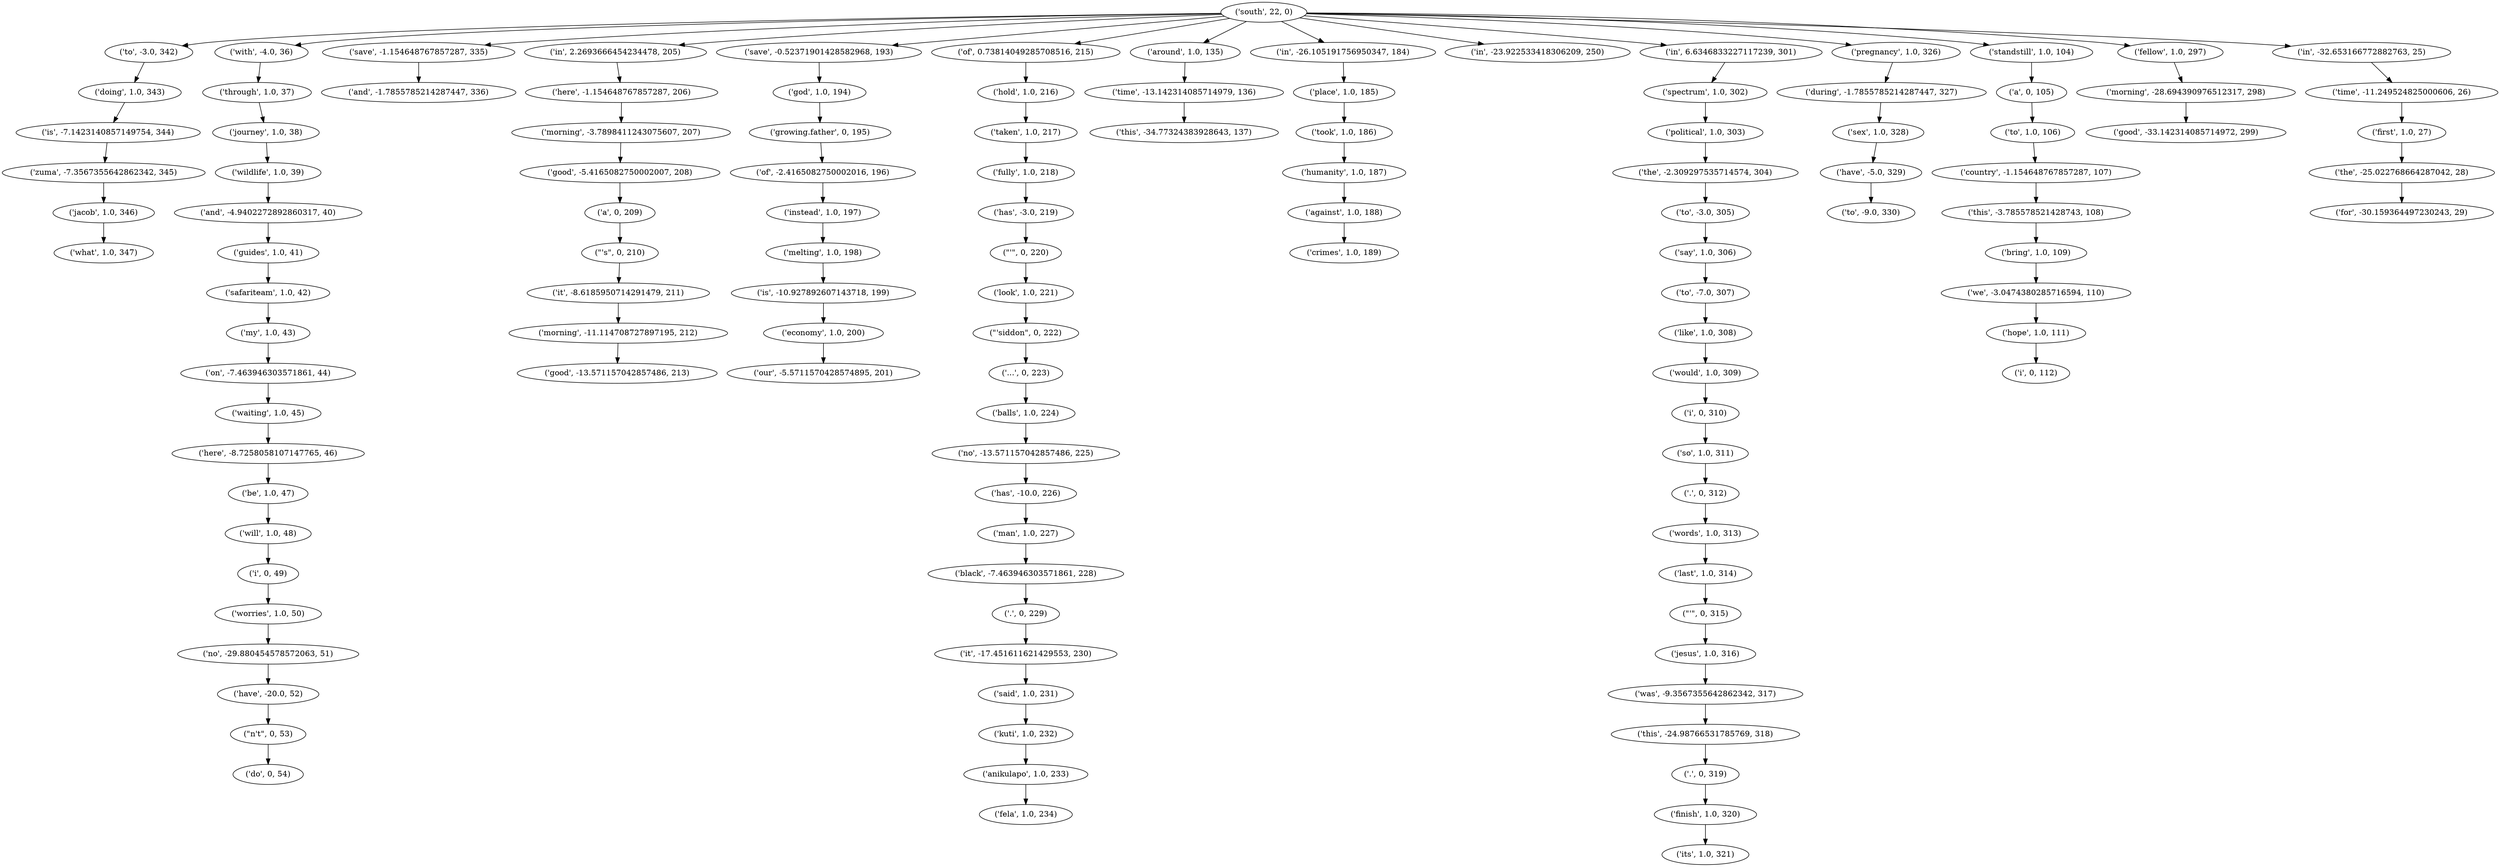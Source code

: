strict digraph "" {
"('jesus', 1.0, 316)";
"('we', -3.0474380285716594, 110)";
"('morning', -28.694390976512317, 298)";
"('time', -13.142314085714979, 136)";
"('to', -3.0, 342)";
"('a', 0, 209)";
"('with', -4.0, 36)";
"('i', 0, 112)";
"('first', 1.0, 27)";
"('hope', 1.0, 111)";
"('morning', -3.7898411243075607, 207)";
"('safariteam', 1.0, 42)";
"('waiting', 1.0, 45)";
"('the', -25.022768664287042, 28)";
"('be', 1.0, 47)";
"('to', -3.0, 305)";
"('for', -30.159364497230243, 29)";
"('to', 1.0, 106)";
"('save', -1.154648767857287, 335)";
"('my', 1.0, 43)";
"('have', -20.0, 52)";
"('look', 1.0, 221)";
"('country', -1.154648767857287, 107)";
"('its', 1.0, 321)";
"('hold', 1.0, 216)";
"('political', 1.0, 303)";
"('sex', 1.0, 328)";
"('no', -13.571157042857486, 225)";
"('on', -7.463946303571861, 44)";
"('last', 1.0, 314)";
"('this', -3.785578521428743, 108)";
"('crimes', 1.0, 189)";
"('balls', 1.0, 224)";
"('has', -10.0, 226)";
"('and', -4.9402272892860317, 40)";
"('...', 0, 223)";
"('growing.father', 0, 195)";
"(\"'siddon\", 0, 222)";
"('god', 1.0, 194)";
"('it', -8.6185950714291479, 211)";
"('of', -2.4165082750002016, 196)";
"('what', 1.0, 347)";
"(\"'s\", 0, 210)";
"('through', 1.0, 37)";
"('have', -5.0, 329)";
"('man', 1.0, 227)";
"('this', -24.98766531785769, 318)";
"('do', 0, 54)";
"('good', -33.142314085714972, 299)";
"('place', 1.0, 185)";
"('taken', 1.0, 217)";
"('in', 2.2693666454234478, 205)";
"('fully', 1.0, 218)";
"('no', -29.880454578572063, 51)";
"('journey', 1.0, 38)";
"('said', 1.0, 231)";
"(\"'\", 0, 315)";
"('save', -0.52371901428582968, 193)";
"('good', -5.4165082750002007, 208)";
"('good', -13.571157042857486, 213)";
"('this', -34.77324383928643, 137)";
"('is', -7.1423140857149754, 344)";
"('kuti', 1.0, 232)";
"(\"n't\", 0, 53)";
"('zuma', -7.3567355642862342, 345)";
"('here', -1.154648767857287, 206)";
"('would', 1.0, 309)";
"('of', 0.73814049285708516, 215)";
"('is', -10.927892607143718, 199)";
"('took', 1.0, 186)";
"('humanity', 1.0, 187)";
"('morning', -11.114708727897195, 212)";
"('fela', 1.0, 234)";
"('like', 1.0, 308)";
"('around', 1.0, 135)";
"('spectrum', 1.0, 302)";
"('has', -3.0, 219)";
"('in', -26.105191756950347, 184)";
"('.', 0, 319)";
"('in', -23.922533418306209, 250)";
"('was', -9.3567355642862342, 317)";
"('in', 6.6346833227117239, 301)";
"('.', 0, 312)";
"('to', -9.0, 330)";
"('pregnancy', 1.0, 326)";
"('black', -7.463946303571861, 228)";
"('bring', 1.0, 109)";
"('time', -11.249524825000606, 26)";
"(\"'\", 0, 220)";
"('i', 0, 310)";
"('wildlife', 1.0, 39)";
"('here', -8.7258058107147765, 46)";
"('south', 22, 0)";
"('our', -5.5711570428574895, 201)";
"('standstill', 1.0, 104)";
"('the', -2.309297535714574, 304)";
"('economy', 1.0, 200)";
"('.', 0, 229)";
"('guides', 1.0, 41)";
"('instead', 1.0, 197)";
"('doing', 1.0, 343)";
"('to', -7.0, 307)";
"('finish', 1.0, 320)";
"('i', 0, 49)";
"('against', 1.0, 188)";
"('worries', 1.0, 50)";
"('a', 0, 105)";
"('will', 1.0, 48)";
"('so', 1.0, 311)";
"('words', 1.0, 313)";
"('fellow', 1.0, 297)";
"('in', -32.653166772882763, 25)";
"('and', -1.7855785214287447, 336)";
"('during', -1.7855785214287447, 327)";
"('jacob', 1.0, 346)";
"('melting', 1.0, 198)";
"('anikulapo', 1.0, 233)";
"('it', -17.451611621429553, 230)";
"('say', 1.0, 306)";
"('jesus', 1.0, 316)" -> "('was', -9.3567355642862342, 317)";
"('we', -3.0474380285716594, 110)" -> "('hope', 1.0, 111)";
"('morning', -28.694390976512317, 298)" -> "('good', -33.142314085714972, 299)";
"('time', -13.142314085714979, 136)" -> "('this', -34.77324383928643, 137)";
"('to', -3.0, 342)" -> "('doing', 1.0, 343)";
"('a', 0, 209)" -> "(\"'s\", 0, 210)";
"('with', -4.0, 36)" -> "('through', 1.0, 37)";
"('first', 1.0, 27)" -> "('the', -25.022768664287042, 28)";
"('hope', 1.0, 111)" -> "('i', 0, 112)";
"('morning', -3.7898411243075607, 207)" -> "('good', -5.4165082750002007, 208)";
"('safariteam', 1.0, 42)" -> "('my', 1.0, 43)";
"('waiting', 1.0, 45)" -> "('here', -8.7258058107147765, 46)";
"('the', -25.022768664287042, 28)" -> "('for', -30.159364497230243, 29)";
"('be', 1.0, 47)" -> "('will', 1.0, 48)";
"('to', -3.0, 305)" -> "('say', 1.0, 306)";
"('to', 1.0, 106)" -> "('country', -1.154648767857287, 107)";
"('save', -1.154648767857287, 335)" -> "('and', -1.7855785214287447, 336)";
"('my', 1.0, 43)" -> "('on', -7.463946303571861, 44)";
"('have', -20.0, 52)" -> "(\"n't\", 0, 53)";
"('look', 1.0, 221)" -> "(\"'siddon\", 0, 222)";
"('country', -1.154648767857287, 107)" -> "('this', -3.785578521428743, 108)";
"('hold', 1.0, 216)" -> "('taken', 1.0, 217)";
"('political', 1.0, 303)" -> "('the', -2.309297535714574, 304)";
"('sex', 1.0, 328)" -> "('have', -5.0, 329)";
"('no', -13.571157042857486, 225)" -> "('has', -10.0, 226)";
"('on', -7.463946303571861, 44)" -> "('waiting', 1.0, 45)";
"('last', 1.0, 314)" -> "(\"'\", 0, 315)";
"('this', -3.785578521428743, 108)" -> "('bring', 1.0, 109)";
"('balls', 1.0, 224)" -> "('no', -13.571157042857486, 225)";
"('has', -10.0, 226)" -> "('man', 1.0, 227)";
"('and', -4.9402272892860317, 40)" -> "('guides', 1.0, 41)";
"('...', 0, 223)" -> "('balls', 1.0, 224)";
"('growing.father', 0, 195)" -> "('of', -2.4165082750002016, 196)";
"(\"'siddon\", 0, 222)" -> "('...', 0, 223)";
"('god', 1.0, 194)" -> "('growing.father', 0, 195)";
"('it', -8.6185950714291479, 211)" -> "('morning', -11.114708727897195, 212)";
"('of', -2.4165082750002016, 196)" -> "('instead', 1.0, 197)";
"(\"'s\", 0, 210)" -> "('it', -8.6185950714291479, 211)";
"('through', 1.0, 37)" -> "('journey', 1.0, 38)";
"('have', -5.0, 329)" -> "('to', -9.0, 330)";
"('man', 1.0, 227)" -> "('black', -7.463946303571861, 228)";
"('this', -24.98766531785769, 318)" -> "('.', 0, 319)";
"('place', 1.0, 185)" -> "('took', 1.0, 186)";
"('taken', 1.0, 217)" -> "('fully', 1.0, 218)";
"('in', 2.2693666454234478, 205)" -> "('here', -1.154648767857287, 206)";
"('fully', 1.0, 218)" -> "('has', -3.0, 219)";
"('no', -29.880454578572063, 51)" -> "('have', -20.0, 52)";
"('journey', 1.0, 38)" -> "('wildlife', 1.0, 39)";
"('said', 1.0, 231)" -> "('kuti', 1.0, 232)";
"(\"'\", 0, 315)" -> "('jesus', 1.0, 316)";
"('save', -0.52371901428582968, 193)" -> "('god', 1.0, 194)";
"('good', -5.4165082750002007, 208)" -> "('a', 0, 209)";
"('is', -7.1423140857149754, 344)" -> "('zuma', -7.3567355642862342, 345)";
"('kuti', 1.0, 232)" -> "('anikulapo', 1.0, 233)";
"(\"n't\", 0, 53)" -> "('do', 0, 54)";
"('zuma', -7.3567355642862342, 345)" -> "('jacob', 1.0, 346)";
"('here', -1.154648767857287, 206)" -> "('morning', -3.7898411243075607, 207)";
"('would', 1.0, 309)" -> "('i', 0, 310)";
"('of', 0.73814049285708516, 215)" -> "('hold', 1.0, 216)";
"('is', -10.927892607143718, 199)" -> "('economy', 1.0, 200)";
"('took', 1.0, 186)" -> "('humanity', 1.0, 187)";
"('humanity', 1.0, 187)" -> "('against', 1.0, 188)";
"('morning', -11.114708727897195, 212)" -> "('good', -13.571157042857486, 213)";
"('like', 1.0, 308)" -> "('would', 1.0, 309)";
"('around', 1.0, 135)" -> "('time', -13.142314085714979, 136)";
"('spectrum', 1.0, 302)" -> "('political', 1.0, 303)";
"('has', -3.0, 219)" -> "(\"'\", 0, 220)";
"('in', -26.105191756950347, 184)" -> "('place', 1.0, 185)";
"('.', 0, 319)" -> "('finish', 1.0, 320)";
"('was', -9.3567355642862342, 317)" -> "('this', -24.98766531785769, 318)";
"('in', 6.6346833227117239, 301)" -> "('spectrum', 1.0, 302)";
"('.', 0, 312)" -> "('words', 1.0, 313)";
"('pregnancy', 1.0, 326)" -> "('during', -1.7855785214287447, 327)";
"('black', -7.463946303571861, 228)" -> "('.', 0, 229)";
"('bring', 1.0, 109)" -> "('we', -3.0474380285716594, 110)";
"('time', -11.249524825000606, 26)" -> "('first', 1.0, 27)";
"(\"'\", 0, 220)" -> "('look', 1.0, 221)";
"('i', 0, 310)" -> "('so', 1.0, 311)";
"('wildlife', 1.0, 39)" -> "('and', -4.9402272892860317, 40)";
"('here', -8.7258058107147765, 46)" -> "('be', 1.0, 47)";
"('south', 22, 0)" -> "('in', -26.105191756950347, 184)";
"('south', 22, 0)" -> "('fellow', 1.0, 297)";
"('south', 22, 0)" -> "('standstill', 1.0, 104)";
"('south', 22, 0)" -> "('in', -23.922533418306209, 250)";
"('south', 22, 0)" -> "('in', 6.6346833227117239, 301)";
"('south', 22, 0)" -> "('with', -4.0, 36)";
"('south', 22, 0)" -> "('of', 0.73814049285708516, 215)";
"('south', 22, 0)" -> "('around', 1.0, 135)";
"('south', 22, 0)" -> "('in', 2.2693666454234478, 205)";
"('south', 22, 0)" -> "('in', -32.653166772882763, 25)";
"('south', 22, 0)" -> "('to', -3.0, 342)";
"('south', 22, 0)" -> "('save', -1.154648767857287, 335)";
"('south', 22, 0)" -> "('pregnancy', 1.0, 326)";
"('south', 22, 0)" -> "('save', -0.52371901428582968, 193)";
"('standstill', 1.0, 104)" -> "('a', 0, 105)";
"('the', -2.309297535714574, 304)" -> "('to', -3.0, 305)";
"('economy', 1.0, 200)" -> "('our', -5.5711570428574895, 201)";
"('.', 0, 229)" -> "('it', -17.451611621429553, 230)";
"('guides', 1.0, 41)" -> "('safariteam', 1.0, 42)";
"('instead', 1.0, 197)" -> "('melting', 1.0, 198)";
"('doing', 1.0, 343)" -> "('is', -7.1423140857149754, 344)";
"('to', -7.0, 307)" -> "('like', 1.0, 308)";
"('finish', 1.0, 320)" -> "('its', 1.0, 321)";
"('i', 0, 49)" -> "('worries', 1.0, 50)";
"('against', 1.0, 188)" -> "('crimes', 1.0, 189)";
"('worries', 1.0, 50)" -> "('no', -29.880454578572063, 51)";
"('a', 0, 105)" -> "('to', 1.0, 106)";
"('will', 1.0, 48)" -> "('i', 0, 49)";
"('so', 1.0, 311)" -> "('.', 0, 312)";
"('words', 1.0, 313)" -> "('last', 1.0, 314)";
"('fellow', 1.0, 297)" -> "('morning', -28.694390976512317, 298)";
"('in', -32.653166772882763, 25)" -> "('time', -11.249524825000606, 26)";
"('during', -1.7855785214287447, 327)" -> "('sex', 1.0, 328)";
"('jacob', 1.0, 346)" -> "('what', 1.0, 347)";
"('melting', 1.0, 198)" -> "('is', -10.927892607143718, 199)";
"('anikulapo', 1.0, 233)" -> "('fela', 1.0, 234)";
"('it', -17.451611621429553, 230)" -> "('said', 1.0, 231)";
"('say', 1.0, 306)" -> "('to', -7.0, 307)";
}
